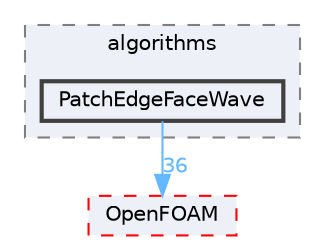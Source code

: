 digraph "src/meshTools/algorithms/PatchEdgeFaceWave"
{
 // LATEX_PDF_SIZE
  bgcolor="transparent";
  edge [fontname=Helvetica,fontsize=10,labelfontname=Helvetica,labelfontsize=10];
  node [fontname=Helvetica,fontsize=10,shape=box,height=0.2,width=0.4];
  compound=true
  subgraph clusterdir_488f81ac1e9f391f7800e42bf7f5bacd {
    graph [ bgcolor="#edf0f7", pencolor="grey50", label="algorithms", fontname=Helvetica,fontsize=10 style="filled,dashed", URL="dir_488f81ac1e9f391f7800e42bf7f5bacd.html",tooltip=""]
  dir_5afe7fcd71e6cb5e238b247899547dea [label="PatchEdgeFaceWave", fillcolor="#edf0f7", color="grey25", style="filled,bold", URL="dir_5afe7fcd71e6cb5e238b247899547dea.html",tooltip=""];
  }
  dir_c5473ff19b20e6ec4dfe5c310b3778a8 [label="OpenFOAM", fillcolor="#edf0f7", color="red", style="filled,dashed", URL="dir_c5473ff19b20e6ec4dfe5c310b3778a8.html",tooltip=""];
  dir_5afe7fcd71e6cb5e238b247899547dea->dir_c5473ff19b20e6ec4dfe5c310b3778a8 [headlabel="36", labeldistance=1.5 headhref="dir_002826_002695.html" href="dir_002826_002695.html" color="steelblue1" fontcolor="steelblue1"];
}
